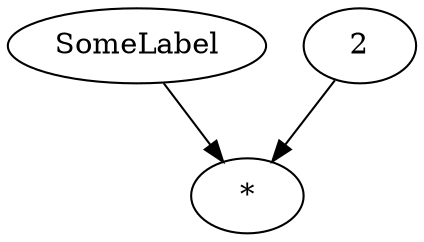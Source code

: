 digraph BayesianNetwork {
    6 [label="SomeLabel"]
    7 [label="2"]
    8 [label="*"]
    7 -> 8 []
    6 -> 8 []
}